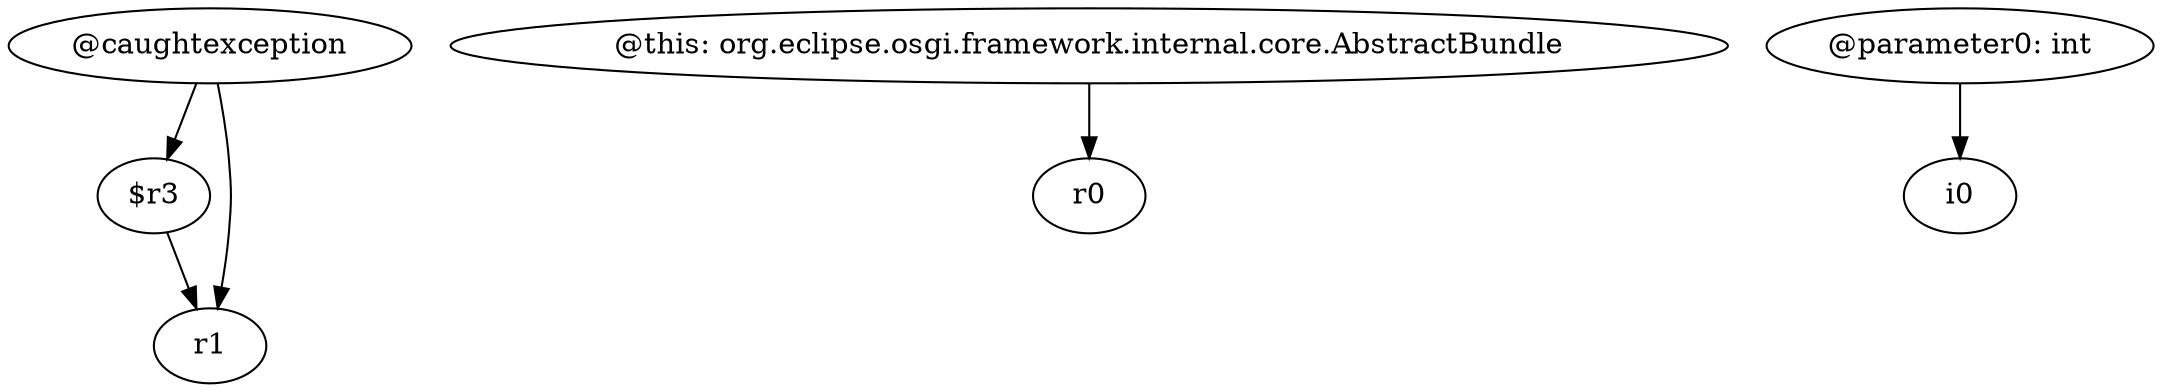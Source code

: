 digraph g {
0[label="@caughtexception"]
1[label="$r3"]
0->1[label=""]
2[label="@this: org.eclipse.osgi.framework.internal.core.AbstractBundle"]
3[label="r0"]
2->3[label=""]
4[label="@parameter0: int"]
5[label="i0"]
4->5[label=""]
6[label="r1"]
1->6[label=""]
0->6[label=""]
}